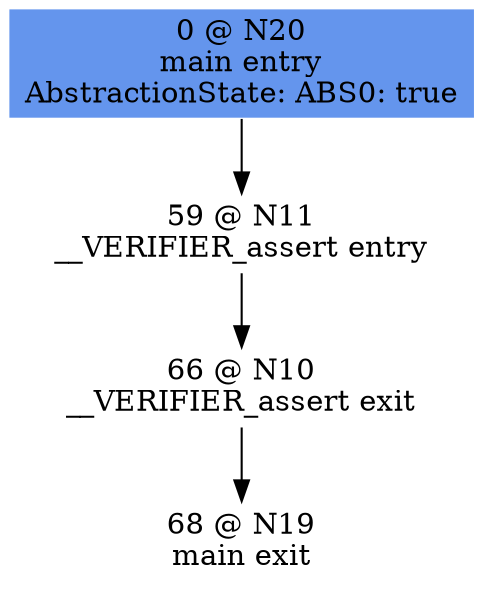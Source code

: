 digraph ARG {
node [style="filled" shape="box" color="white"]
0 [fillcolor="cornflowerblue" label="0 @ N20\nmain entry\nAbstractionState: ABS0: true\n" id="0"]
59 [label="59 @ N11\n__VERIFIER_assert entry\n" id="59"]
66 [label="66 @ N10\n__VERIFIER_assert exit\n" id="66"]
68 [label="68 @ N19\nmain exit\n" id="68"]
0 -> 59 []
59 -> 66 []
66 -> 68 []
}
